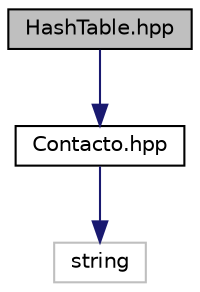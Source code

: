 digraph "HashTable.hpp"
{
 // LATEX_PDF_SIZE
  edge [fontname="Helvetica",fontsize="10",labelfontname="Helvetica",labelfontsize="10"];
  node [fontname="Helvetica",fontsize="10",shape=record];
  Node1 [label="HashTable.hpp",height=0.2,width=0.4,color="black", fillcolor="grey75", style="filled", fontcolor="black",tooltip="Archivo de cabecera de la estructura HashTable."];
  Node1 -> Node2 [color="midnightblue",fontsize="10",style="solid",fontname="Helvetica"];
  Node2 [label="Contacto.hpp",height=0.2,width=0.4,color="black", fillcolor="white", style="filled",URL="$_contacto_8hpp.html",tooltip="Archivo de cabecera de las estructuras Contacto. Posee las estructuras Contacto, ListaContactos y Lis..."];
  Node2 -> Node3 [color="midnightblue",fontsize="10",style="solid",fontname="Helvetica"];
  Node3 [label="string",height=0.2,width=0.4,color="grey75", fillcolor="white", style="filled",tooltip=" "];
}
